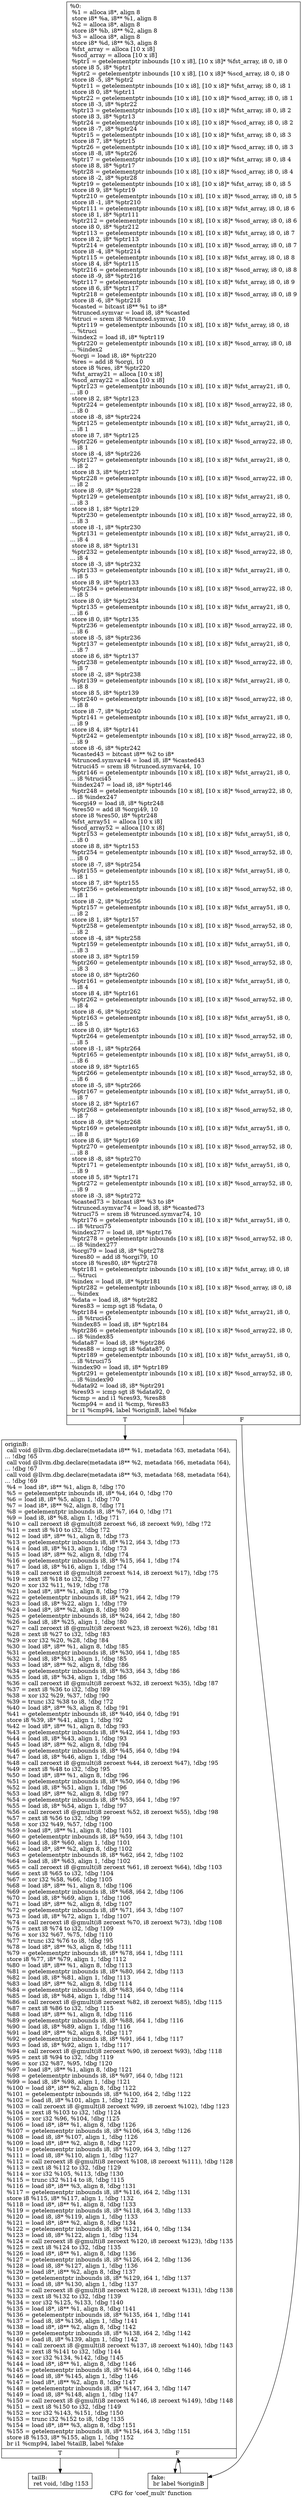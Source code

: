 digraph "CFG for 'coef_mult' function" {
	label="CFG for 'coef_mult' function";

	Node0x55a812503430 [shape=record,label="{%0:\l  %1 = alloca i8*, align 8\l  store i8* %a, i8** %1, align 8\l  %2 = alloca i8*, align 8\l  store i8* %b, i8** %2, align 8\l  %3 = alloca i8*, align 8\l  store i8* %d, i8** %3, align 8\l  %fst_array = alloca [10 x i8]\l  %scd_array = alloca [10 x i8]\l  %ptr1 = getelementptr inbounds [10 x i8], [10 x i8]* %fst_array, i8 0, i8 0\l  store i8 5, i8* %ptr1\l  %ptr2 = getelementptr inbounds [10 x i8], [10 x i8]* %scd_array, i8 0, i8 0\l  store i8 -5, i8* %ptr2\l  %ptr11 = getelementptr inbounds [10 x i8], [10 x i8]* %fst_array, i8 0, i8 1\l  store i8 0, i8* %ptr11\l  %ptr22 = getelementptr inbounds [10 x i8], [10 x i8]* %scd_array, i8 0, i8 1\l  store i8 -3, i8* %ptr22\l  %ptr13 = getelementptr inbounds [10 x i8], [10 x i8]* %fst_array, i8 0, i8 2\l  store i8 3, i8* %ptr13\l  %ptr24 = getelementptr inbounds [10 x i8], [10 x i8]* %scd_array, i8 0, i8 2\l  store i8 -7, i8* %ptr24\l  %ptr15 = getelementptr inbounds [10 x i8], [10 x i8]* %fst_array, i8 0, i8 3\l  store i8 7, i8* %ptr15\l  %ptr26 = getelementptr inbounds [10 x i8], [10 x i8]* %scd_array, i8 0, i8 3\l  store i8 -8, i8* %ptr26\l  %ptr17 = getelementptr inbounds [10 x i8], [10 x i8]* %fst_array, i8 0, i8 4\l  store i8 8, i8* %ptr17\l  %ptr28 = getelementptr inbounds [10 x i8], [10 x i8]* %scd_array, i8 0, i8 4\l  store i8 -2, i8* %ptr28\l  %ptr19 = getelementptr inbounds [10 x i8], [10 x i8]* %fst_array, i8 0, i8 5\l  store i8 9, i8* %ptr19\l  %ptr210 = getelementptr inbounds [10 x i8], [10 x i8]* %scd_array, i8 0, i8 5\l  store i8 -1, i8* %ptr210\l  %ptr111 = getelementptr inbounds [10 x i8], [10 x i8]* %fst_array, i8 0, i8 6\l  store i8 1, i8* %ptr111\l  %ptr212 = getelementptr inbounds [10 x i8], [10 x i8]* %scd_array, i8 0, i8 6\l  store i8 0, i8* %ptr212\l  %ptr113 = getelementptr inbounds [10 x i8], [10 x i8]* %fst_array, i8 0, i8 7\l  store i8 2, i8* %ptr113\l  %ptr214 = getelementptr inbounds [10 x i8], [10 x i8]* %scd_array, i8 0, i8 7\l  store i8 -4, i8* %ptr214\l  %ptr115 = getelementptr inbounds [10 x i8], [10 x i8]* %fst_array, i8 0, i8 8\l  store i8 4, i8* %ptr115\l  %ptr216 = getelementptr inbounds [10 x i8], [10 x i8]* %scd_array, i8 0, i8 8\l  store i8 -9, i8* %ptr216\l  %ptr117 = getelementptr inbounds [10 x i8], [10 x i8]* %fst_array, i8 0, i8 9\l  store i8 6, i8* %ptr117\l  %ptr218 = getelementptr inbounds [10 x i8], [10 x i8]* %scd_array, i8 0, i8 9\l  store i8 -6, i8* %ptr218\l  %casted = bitcast i8** %1 to i8*\l  %trunced.symvar = load i8, i8* %casted\l  %truci = srem i8 %trunced.symvar, 10\l  %ptr119 = getelementptr inbounds [10 x i8], [10 x i8]* %fst_array, i8 0, i8\l... %truci\l  %index2 = load i8, i8* %ptr119\l  %ptr220 = getelementptr inbounds [10 x i8], [10 x i8]* %scd_array, i8 0, i8\l... %index2\l  %orgi = load i8, i8* %ptr220\l  %res = add i8 %orgi, 10\l  store i8 %res, i8* %ptr220\l  %fst_array21 = alloca [10 x i8]\l  %scd_array22 = alloca [10 x i8]\l  %ptr123 = getelementptr inbounds [10 x i8], [10 x i8]* %fst_array21, i8 0,\l... i8 0\l  store i8 2, i8* %ptr123\l  %ptr224 = getelementptr inbounds [10 x i8], [10 x i8]* %scd_array22, i8 0,\l... i8 0\l  store i8 -8, i8* %ptr224\l  %ptr125 = getelementptr inbounds [10 x i8], [10 x i8]* %fst_array21, i8 0,\l... i8 1\l  store i8 7, i8* %ptr125\l  %ptr226 = getelementptr inbounds [10 x i8], [10 x i8]* %scd_array22, i8 0,\l... i8 1\l  store i8 -4, i8* %ptr226\l  %ptr127 = getelementptr inbounds [10 x i8], [10 x i8]* %fst_array21, i8 0,\l... i8 2\l  store i8 3, i8* %ptr127\l  %ptr228 = getelementptr inbounds [10 x i8], [10 x i8]* %scd_array22, i8 0,\l... i8 2\l  store i8 -9, i8* %ptr228\l  %ptr129 = getelementptr inbounds [10 x i8], [10 x i8]* %fst_array21, i8 0,\l... i8 3\l  store i8 1, i8* %ptr129\l  %ptr230 = getelementptr inbounds [10 x i8], [10 x i8]* %scd_array22, i8 0,\l... i8 3\l  store i8 -1, i8* %ptr230\l  %ptr131 = getelementptr inbounds [10 x i8], [10 x i8]* %fst_array21, i8 0,\l... i8 4\l  store i8 8, i8* %ptr131\l  %ptr232 = getelementptr inbounds [10 x i8], [10 x i8]* %scd_array22, i8 0,\l... i8 4\l  store i8 -3, i8* %ptr232\l  %ptr133 = getelementptr inbounds [10 x i8], [10 x i8]* %fst_array21, i8 0,\l... i8 5\l  store i8 9, i8* %ptr133\l  %ptr234 = getelementptr inbounds [10 x i8], [10 x i8]* %scd_array22, i8 0,\l... i8 5\l  store i8 0, i8* %ptr234\l  %ptr135 = getelementptr inbounds [10 x i8], [10 x i8]* %fst_array21, i8 0,\l... i8 6\l  store i8 0, i8* %ptr135\l  %ptr236 = getelementptr inbounds [10 x i8], [10 x i8]* %scd_array22, i8 0,\l... i8 6\l  store i8 -5, i8* %ptr236\l  %ptr137 = getelementptr inbounds [10 x i8], [10 x i8]* %fst_array21, i8 0,\l... i8 7\l  store i8 6, i8* %ptr137\l  %ptr238 = getelementptr inbounds [10 x i8], [10 x i8]* %scd_array22, i8 0,\l... i8 7\l  store i8 -2, i8* %ptr238\l  %ptr139 = getelementptr inbounds [10 x i8], [10 x i8]* %fst_array21, i8 0,\l... i8 8\l  store i8 5, i8* %ptr139\l  %ptr240 = getelementptr inbounds [10 x i8], [10 x i8]* %scd_array22, i8 0,\l... i8 8\l  store i8 -7, i8* %ptr240\l  %ptr141 = getelementptr inbounds [10 x i8], [10 x i8]* %fst_array21, i8 0,\l... i8 9\l  store i8 4, i8* %ptr141\l  %ptr242 = getelementptr inbounds [10 x i8], [10 x i8]* %scd_array22, i8 0,\l... i8 9\l  store i8 -6, i8* %ptr242\l  %casted43 = bitcast i8** %2 to i8*\l  %trunced.symvar44 = load i8, i8* %casted43\l  %truci45 = srem i8 %trunced.symvar44, 10\l  %ptr146 = getelementptr inbounds [10 x i8], [10 x i8]* %fst_array21, i8 0,\l... i8 %truci45\l  %index247 = load i8, i8* %ptr146\l  %ptr248 = getelementptr inbounds [10 x i8], [10 x i8]* %scd_array22, i8 0,\l... i8 %index247\l  %orgi49 = load i8, i8* %ptr248\l  %res50 = add i8 %orgi49, 10\l  store i8 %res50, i8* %ptr248\l  %fst_array51 = alloca [10 x i8]\l  %scd_array52 = alloca [10 x i8]\l  %ptr153 = getelementptr inbounds [10 x i8], [10 x i8]* %fst_array51, i8 0,\l... i8 0\l  store i8 8, i8* %ptr153\l  %ptr254 = getelementptr inbounds [10 x i8], [10 x i8]* %scd_array52, i8 0,\l... i8 0\l  store i8 -7, i8* %ptr254\l  %ptr155 = getelementptr inbounds [10 x i8], [10 x i8]* %fst_array51, i8 0,\l... i8 1\l  store i8 7, i8* %ptr155\l  %ptr256 = getelementptr inbounds [10 x i8], [10 x i8]* %scd_array52, i8 0,\l... i8 1\l  store i8 -2, i8* %ptr256\l  %ptr157 = getelementptr inbounds [10 x i8], [10 x i8]* %fst_array51, i8 0,\l... i8 2\l  store i8 1, i8* %ptr157\l  %ptr258 = getelementptr inbounds [10 x i8], [10 x i8]* %scd_array52, i8 0,\l... i8 2\l  store i8 -4, i8* %ptr258\l  %ptr159 = getelementptr inbounds [10 x i8], [10 x i8]* %fst_array51, i8 0,\l... i8 3\l  store i8 3, i8* %ptr159\l  %ptr260 = getelementptr inbounds [10 x i8], [10 x i8]* %scd_array52, i8 0,\l... i8 3\l  store i8 0, i8* %ptr260\l  %ptr161 = getelementptr inbounds [10 x i8], [10 x i8]* %fst_array51, i8 0,\l... i8 4\l  store i8 4, i8* %ptr161\l  %ptr262 = getelementptr inbounds [10 x i8], [10 x i8]* %scd_array52, i8 0,\l... i8 4\l  store i8 -6, i8* %ptr262\l  %ptr163 = getelementptr inbounds [10 x i8], [10 x i8]* %fst_array51, i8 0,\l... i8 5\l  store i8 0, i8* %ptr163\l  %ptr264 = getelementptr inbounds [10 x i8], [10 x i8]* %scd_array52, i8 0,\l... i8 5\l  store i8 -1, i8* %ptr264\l  %ptr165 = getelementptr inbounds [10 x i8], [10 x i8]* %fst_array51, i8 0,\l... i8 6\l  store i8 9, i8* %ptr165\l  %ptr266 = getelementptr inbounds [10 x i8], [10 x i8]* %scd_array52, i8 0,\l... i8 6\l  store i8 -5, i8* %ptr266\l  %ptr167 = getelementptr inbounds [10 x i8], [10 x i8]* %fst_array51, i8 0,\l... i8 7\l  store i8 2, i8* %ptr167\l  %ptr268 = getelementptr inbounds [10 x i8], [10 x i8]* %scd_array52, i8 0,\l... i8 7\l  store i8 -9, i8* %ptr268\l  %ptr169 = getelementptr inbounds [10 x i8], [10 x i8]* %fst_array51, i8 0,\l... i8 8\l  store i8 6, i8* %ptr169\l  %ptr270 = getelementptr inbounds [10 x i8], [10 x i8]* %scd_array52, i8 0,\l... i8 8\l  store i8 -8, i8* %ptr270\l  %ptr171 = getelementptr inbounds [10 x i8], [10 x i8]* %fst_array51, i8 0,\l... i8 9\l  store i8 5, i8* %ptr171\l  %ptr272 = getelementptr inbounds [10 x i8], [10 x i8]* %scd_array52, i8 0,\l... i8 9\l  store i8 -3, i8* %ptr272\l  %casted73 = bitcast i8** %3 to i8*\l  %trunced.symvar74 = load i8, i8* %casted73\l  %truci75 = srem i8 %trunced.symvar74, 10\l  %ptr176 = getelementptr inbounds [10 x i8], [10 x i8]* %fst_array51, i8 0,\l... i8 %truci75\l  %index277 = load i8, i8* %ptr176\l  %ptr278 = getelementptr inbounds [10 x i8], [10 x i8]* %scd_array52, i8 0,\l... i8 %index277\l  %orgi79 = load i8, i8* %ptr278\l  %res80 = add i8 %orgi79, 10\l  store i8 %res80, i8* %ptr278\l  %ptr181 = getelementptr inbounds [10 x i8], [10 x i8]* %fst_array, i8 0, i8\l... %truci\l  %index = load i8, i8* %ptr181\l  %ptr282 = getelementptr inbounds [10 x i8], [10 x i8]* %scd_array, i8 0, i8\l... %index\l  %data = load i8, i8* %ptr282\l  %res83 = icmp sgt i8 %data, 0\l  %ptr184 = getelementptr inbounds [10 x i8], [10 x i8]* %fst_array21, i8 0,\l... i8 %truci45\l  %index85 = load i8, i8* %ptr184\l  %ptr286 = getelementptr inbounds [10 x i8], [10 x i8]* %scd_array22, i8 0,\l... i8 %index85\l  %data87 = load i8, i8* %ptr286\l  %res88 = icmp sgt i8 %data87, 0\l  %ptr189 = getelementptr inbounds [10 x i8], [10 x i8]* %fst_array51, i8 0,\l... i8 %truci75\l  %index90 = load i8, i8* %ptr189\l  %ptr291 = getelementptr inbounds [10 x i8], [10 x i8]* %scd_array52, i8 0,\l... i8 %index90\l  %data92 = load i8, i8* %ptr291\l  %res93 = icmp sgt i8 %data92, 0\l  %cmp = and i1 %res93, %res88\l  %cmp94 = and i1 %cmp, %res83\l  br i1 %cmp94, label %originB, label %fake\l|{<s0>T|<s1>F}}"];
	Node0x55a812503430:s0 -> Node0x55a812503480;
	Node0x55a812503430:s1 -> Node0x55a812503520;
	Node0x55a812503480 [shape=record,label="{originB:                                          \l  call void @llvm.dbg.declare(metadata i8** %1, metadata !63, metadata !64),\l... !dbg !65\l  call void @llvm.dbg.declare(metadata i8** %2, metadata !66, metadata !64),\l... !dbg !67\l  call void @llvm.dbg.declare(metadata i8** %3, metadata !68, metadata !64),\l... !dbg !69\l  %4 = load i8*, i8** %1, align 8, !dbg !70\l  %5 = getelementptr inbounds i8, i8* %4, i64 0, !dbg !70\l  %6 = load i8, i8* %5, align 1, !dbg !70\l  %7 = load i8*, i8** %2, align 8, !dbg !71\l  %8 = getelementptr inbounds i8, i8* %7, i64 0, !dbg !71\l  %9 = load i8, i8* %8, align 1, !dbg !71\l  %10 = call zeroext i8 @gmult(i8 zeroext %6, i8 zeroext %9), !dbg !72\l  %11 = zext i8 %10 to i32, !dbg !72\l  %12 = load i8*, i8** %1, align 8, !dbg !73\l  %13 = getelementptr inbounds i8, i8* %12, i64 3, !dbg !73\l  %14 = load i8, i8* %13, align 1, !dbg !73\l  %15 = load i8*, i8** %2, align 8, !dbg !74\l  %16 = getelementptr inbounds i8, i8* %15, i64 1, !dbg !74\l  %17 = load i8, i8* %16, align 1, !dbg !74\l  %18 = call zeroext i8 @gmult(i8 zeroext %14, i8 zeroext %17), !dbg !75\l  %19 = zext i8 %18 to i32, !dbg !77\l  %20 = xor i32 %11, %19, !dbg !78\l  %21 = load i8*, i8** %1, align 8, !dbg !79\l  %22 = getelementptr inbounds i8, i8* %21, i64 2, !dbg !79\l  %23 = load i8, i8* %22, align 1, !dbg !79\l  %24 = load i8*, i8** %2, align 8, !dbg !80\l  %25 = getelementptr inbounds i8, i8* %24, i64 2, !dbg !80\l  %26 = load i8, i8* %25, align 1, !dbg !80\l  %27 = call zeroext i8 @gmult(i8 zeroext %23, i8 zeroext %26), !dbg !81\l  %28 = zext i8 %27 to i32, !dbg !83\l  %29 = xor i32 %20, %28, !dbg !84\l  %30 = load i8*, i8** %1, align 8, !dbg !85\l  %31 = getelementptr inbounds i8, i8* %30, i64 1, !dbg !85\l  %32 = load i8, i8* %31, align 1, !dbg !85\l  %33 = load i8*, i8** %2, align 8, !dbg !86\l  %34 = getelementptr inbounds i8, i8* %33, i64 3, !dbg !86\l  %35 = load i8, i8* %34, align 1, !dbg !86\l  %36 = call zeroext i8 @gmult(i8 zeroext %32, i8 zeroext %35), !dbg !87\l  %37 = zext i8 %36 to i32, !dbg !89\l  %38 = xor i32 %29, %37, !dbg !90\l  %39 = trunc i32 %38 to i8, !dbg !72\l  %40 = load i8*, i8** %3, align 8, !dbg !91\l  %41 = getelementptr inbounds i8, i8* %40, i64 0, !dbg !91\l  store i8 %39, i8* %41, align 1, !dbg !92\l  %42 = load i8*, i8** %1, align 8, !dbg !93\l  %43 = getelementptr inbounds i8, i8* %42, i64 1, !dbg !93\l  %44 = load i8, i8* %43, align 1, !dbg !93\l  %45 = load i8*, i8** %2, align 8, !dbg !94\l  %46 = getelementptr inbounds i8, i8* %45, i64 0, !dbg !94\l  %47 = load i8, i8* %46, align 1, !dbg !94\l  %48 = call zeroext i8 @gmult(i8 zeroext %44, i8 zeroext %47), !dbg !95\l  %49 = zext i8 %48 to i32, !dbg !95\l  %50 = load i8*, i8** %1, align 8, !dbg !96\l  %51 = getelementptr inbounds i8, i8* %50, i64 0, !dbg !96\l  %52 = load i8, i8* %51, align 1, !dbg !96\l  %53 = load i8*, i8** %2, align 8, !dbg !97\l  %54 = getelementptr inbounds i8, i8* %53, i64 1, !dbg !97\l  %55 = load i8, i8* %54, align 1, !dbg !97\l  %56 = call zeroext i8 @gmult(i8 zeroext %52, i8 zeroext %55), !dbg !98\l  %57 = zext i8 %56 to i32, !dbg !99\l  %58 = xor i32 %49, %57, !dbg !100\l  %59 = load i8*, i8** %1, align 8, !dbg !101\l  %60 = getelementptr inbounds i8, i8* %59, i64 3, !dbg !101\l  %61 = load i8, i8* %60, align 1, !dbg !101\l  %62 = load i8*, i8** %2, align 8, !dbg !102\l  %63 = getelementptr inbounds i8, i8* %62, i64 2, !dbg !102\l  %64 = load i8, i8* %63, align 1, !dbg !102\l  %65 = call zeroext i8 @gmult(i8 zeroext %61, i8 zeroext %64), !dbg !103\l  %66 = zext i8 %65 to i32, !dbg !104\l  %67 = xor i32 %58, %66, !dbg !105\l  %68 = load i8*, i8** %1, align 8, !dbg !106\l  %69 = getelementptr inbounds i8, i8* %68, i64 2, !dbg !106\l  %70 = load i8, i8* %69, align 1, !dbg !106\l  %71 = load i8*, i8** %2, align 8, !dbg !107\l  %72 = getelementptr inbounds i8, i8* %71, i64 3, !dbg !107\l  %73 = load i8, i8* %72, align 1, !dbg !107\l  %74 = call zeroext i8 @gmult(i8 zeroext %70, i8 zeroext %73), !dbg !108\l  %75 = zext i8 %74 to i32, !dbg !109\l  %76 = xor i32 %67, %75, !dbg !110\l  %77 = trunc i32 %76 to i8, !dbg !95\l  %78 = load i8*, i8** %3, align 8, !dbg !111\l  %79 = getelementptr inbounds i8, i8* %78, i64 1, !dbg !111\l  store i8 %77, i8* %79, align 1, !dbg !112\l  %80 = load i8*, i8** %1, align 8, !dbg !113\l  %81 = getelementptr inbounds i8, i8* %80, i64 2, !dbg !113\l  %82 = load i8, i8* %81, align 1, !dbg !113\l  %83 = load i8*, i8** %2, align 8, !dbg !114\l  %84 = getelementptr inbounds i8, i8* %83, i64 0, !dbg !114\l  %85 = load i8, i8* %84, align 1, !dbg !114\l  %86 = call zeroext i8 @gmult(i8 zeroext %82, i8 zeroext %85), !dbg !115\l  %87 = zext i8 %86 to i32, !dbg !115\l  %88 = load i8*, i8** %1, align 8, !dbg !116\l  %89 = getelementptr inbounds i8, i8* %88, i64 1, !dbg !116\l  %90 = load i8, i8* %89, align 1, !dbg !116\l  %91 = load i8*, i8** %2, align 8, !dbg !117\l  %92 = getelementptr inbounds i8, i8* %91, i64 1, !dbg !117\l  %93 = load i8, i8* %92, align 1, !dbg !117\l  %94 = call zeroext i8 @gmult(i8 zeroext %90, i8 zeroext %93), !dbg !118\l  %95 = zext i8 %94 to i32, !dbg !119\l  %96 = xor i32 %87, %95, !dbg !120\l  %97 = load i8*, i8** %1, align 8, !dbg !121\l  %98 = getelementptr inbounds i8, i8* %97, i64 0, !dbg !121\l  %99 = load i8, i8* %98, align 1, !dbg !121\l  %100 = load i8*, i8** %2, align 8, !dbg !122\l  %101 = getelementptr inbounds i8, i8* %100, i64 2, !dbg !122\l  %102 = load i8, i8* %101, align 1, !dbg !122\l  %103 = call zeroext i8 @gmult(i8 zeroext %99, i8 zeroext %102), !dbg !123\l  %104 = zext i8 %103 to i32, !dbg !124\l  %105 = xor i32 %96, %104, !dbg !125\l  %106 = load i8*, i8** %1, align 8, !dbg !126\l  %107 = getelementptr inbounds i8, i8* %106, i64 3, !dbg !126\l  %108 = load i8, i8* %107, align 1, !dbg !126\l  %109 = load i8*, i8** %2, align 8, !dbg !127\l  %110 = getelementptr inbounds i8, i8* %109, i64 3, !dbg !127\l  %111 = load i8, i8* %110, align 1, !dbg !127\l  %112 = call zeroext i8 @gmult(i8 zeroext %108, i8 zeroext %111), !dbg !128\l  %113 = zext i8 %112 to i32, !dbg !129\l  %114 = xor i32 %105, %113, !dbg !130\l  %115 = trunc i32 %114 to i8, !dbg !115\l  %116 = load i8*, i8** %3, align 8, !dbg !131\l  %117 = getelementptr inbounds i8, i8* %116, i64 2, !dbg !131\l  store i8 %115, i8* %117, align 1, !dbg !132\l  %118 = load i8*, i8** %1, align 8, !dbg !133\l  %119 = getelementptr inbounds i8, i8* %118, i64 3, !dbg !133\l  %120 = load i8, i8* %119, align 1, !dbg !133\l  %121 = load i8*, i8** %2, align 8, !dbg !134\l  %122 = getelementptr inbounds i8, i8* %121, i64 0, !dbg !134\l  %123 = load i8, i8* %122, align 1, !dbg !134\l  %124 = call zeroext i8 @gmult(i8 zeroext %120, i8 zeroext %123), !dbg !135\l  %125 = zext i8 %124 to i32, !dbg !135\l  %126 = load i8*, i8** %1, align 8, !dbg !136\l  %127 = getelementptr inbounds i8, i8* %126, i64 2, !dbg !136\l  %128 = load i8, i8* %127, align 1, !dbg !136\l  %129 = load i8*, i8** %2, align 8, !dbg !137\l  %130 = getelementptr inbounds i8, i8* %129, i64 1, !dbg !137\l  %131 = load i8, i8* %130, align 1, !dbg !137\l  %132 = call zeroext i8 @gmult(i8 zeroext %128, i8 zeroext %131), !dbg !138\l  %133 = zext i8 %132 to i32, !dbg !139\l  %134 = xor i32 %125, %133, !dbg !140\l  %135 = load i8*, i8** %1, align 8, !dbg !141\l  %136 = getelementptr inbounds i8, i8* %135, i64 1, !dbg !141\l  %137 = load i8, i8* %136, align 1, !dbg !141\l  %138 = load i8*, i8** %2, align 8, !dbg !142\l  %139 = getelementptr inbounds i8, i8* %138, i64 2, !dbg !142\l  %140 = load i8, i8* %139, align 1, !dbg !142\l  %141 = call zeroext i8 @gmult(i8 zeroext %137, i8 zeroext %140), !dbg !143\l  %142 = zext i8 %141 to i32, !dbg !144\l  %143 = xor i32 %134, %142, !dbg !145\l  %144 = load i8*, i8** %1, align 8, !dbg !146\l  %145 = getelementptr inbounds i8, i8* %144, i64 0, !dbg !146\l  %146 = load i8, i8* %145, align 1, !dbg !146\l  %147 = load i8*, i8** %2, align 8, !dbg !147\l  %148 = getelementptr inbounds i8, i8* %147, i64 3, !dbg !147\l  %149 = load i8, i8* %148, align 1, !dbg !147\l  %150 = call zeroext i8 @gmult(i8 zeroext %146, i8 zeroext %149), !dbg !148\l  %151 = zext i8 %150 to i32, !dbg !149\l  %152 = xor i32 %143, %151, !dbg !150\l  %153 = trunc i32 %152 to i8, !dbg !135\l  %154 = load i8*, i8** %3, align 8, !dbg !151\l  %155 = getelementptr inbounds i8, i8* %154, i64 3, !dbg !151\l  store i8 %153, i8* %155, align 1, !dbg !152\l  br i1 %cmp94, label %tailB, label %fake\l|{<s0>T|<s1>F}}"];
	Node0x55a812503480:s0 -> Node0x55a8125034d0;
	Node0x55a812503480:s1 -> Node0x55a812503520;
	Node0x55a8125034d0 [shape=record,label="{tailB:                                            \l  ret void, !dbg !153\l}"];
	Node0x55a812503520 [shape=record,label="{fake:                                             \l  br label %originB\l}"];
	Node0x55a812503520 -> Node0x55a812503480;
}
